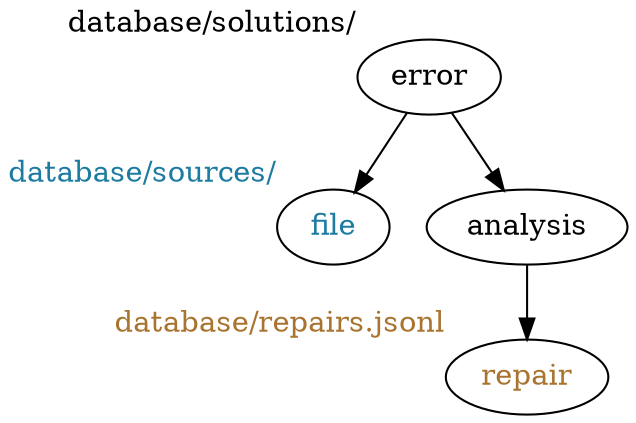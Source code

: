 digraph model {

	layout=dot

	error -> file
	error -> analysis
	analysis -> repair

	error [xlabel="database/solutions/"]
	file [xlabel="database/sources/",fontcolor="#1c7ba0"]
	repair [xlabel="database/repairs.jsonl",fontcolor="#a8742f"]
}
